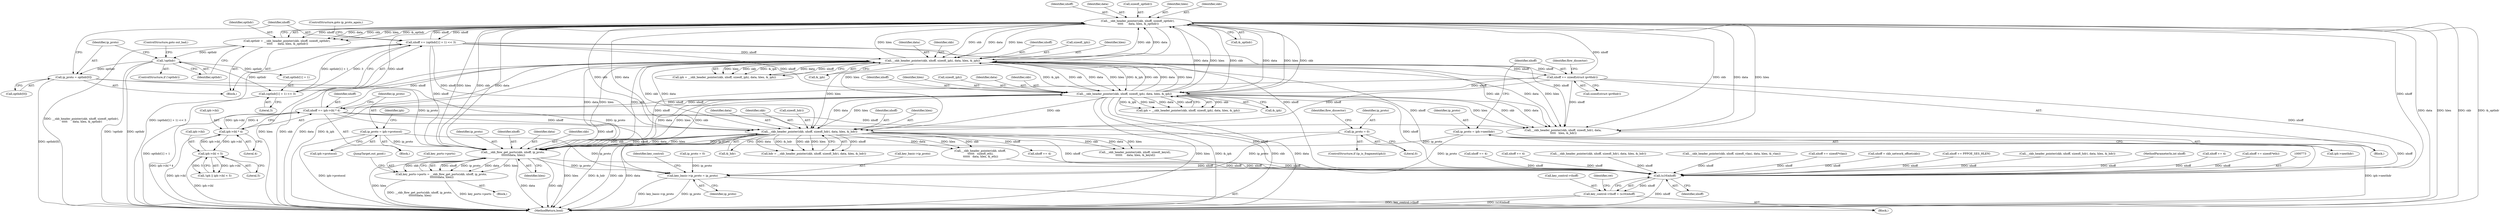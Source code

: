 digraph "0_linux_a6e544b0a88b53114bfa5a57e21b7be7a8dfc9d0@pointer" {
"1000747" [label="(Call,__skb_flow_get_ports(skb, nhoff, ip_proto,\n \t\t\t\t\t\t\tdata, hlen))"];
"1000684" [label="(Call,__skb_header_pointer(skb, nhoff, sizeof(_opthdr),\n \t\t\t\t\t      data, hlen, &_opthdr))"];
"1000272" [label="(Call,__skb_header_pointer(skb, nhoff, sizeof(_iph), data, hlen, &_iph))"];
"1000197" [label="(Call,__skb_header_pointer(skb, nhoff, sizeof(_iph), data, hlen, &_iph))"];
"1000290" [label="(Call,nhoff += sizeof(struct ipv6hdr))"];
"1000216" [label="(Call,nhoff += iph->ihl * 4)"];
"1000218" [label="(Call,iph->ihl * 4)"];
"1000210" [label="(Call,iph->ihl < 5)"];
"1000702" [label="(Call,nhoff += (opthdr[1] + 1) << 3)"];
"1000704" [label="(Call,(opthdr[1] + 1) << 3)"];
"1000694" [label="(Call,!opthdr)"];
"1000682" [label="(Call,opthdr = __skb_header_pointer(skb, nhoff, sizeof(_opthdr),\n \t\t\t\t\t      data, hlen, &_opthdr))"];
"1000544" [label="(Call,__skb_header_pointer(skb, nhoff, sizeof(_hdr), data, hlen, &_hdr))"];
"1000285" [label="(Call,ip_proto = iph->nexthdr)"];
"1000231" [label="(Call,ip_proto = 0)"];
"1000697" [label="(Call,ip_proto = opthdr[0])"];
"1000223" [label="(Call,ip_proto = iph->protocol)"];
"1000743" [label="(Call,key_ports->ports = __skb_flow_get_ports(skb, nhoff, ip_proto,\n \t\t\t\t\t\t\tdata, hlen))"];
"1000763" [label="(Call,key_basic->ip_proto = ip_proto)"];
"1000772" [label="(Call,(u16)nhoff)"];
"1000768" [label="(Call,key_control->thoff = (u16)nhoff)"];
"1000697" [label="(Call,ip_proto = opthdr[0])"];
"1000624" [label="(Call,nhoff += 4)"];
"1000219" [label="(Call,iph->ihl)"];
"1000274" [label="(Identifier,nhoff)"];
"1000272" [label="(Call,__skb_header_pointer(skb, nhoff, sizeof(_iph), data, hlen, &_iph))"];
"1000191" [label="(Block,)"];
"1000673" [label="(Block,)"];
"1000546" [label="(Identifier,nhoff)"];
"1000686" [label="(Identifier,nhoff)"];
"1000777" [label="(MethodReturn,bool)"];
"1000232" [label="(Identifier,ip_proto)"];
"1000682" [label="(Call,opthdr = __skb_header_pointer(skb, nhoff, sizeof(_opthdr),\n \t\t\t\t\t      data, hlen, &_opthdr))"];
"1000199" [label="(Identifier,nhoff)"];
"1000542" [label="(Call,hdr = __skb_header_pointer(skb, nhoff, sizeof(_hdr), data, hlen, &_hdr))"];
"1000772" [label="(Call,(u16)nhoff)"];
"1000291" [label="(Identifier,nhoff)"];
"1000292" [label="(Call,sizeof(struct ipv6hdr))"];
"1000691" [label="(Call,&_opthdr)"];
"1000275" [label="(Call,sizeof(_iph))"];
"1000750" [label="(Identifier,ip_proto)"];
"1000550" [label="(Identifier,hlen)"];
"1000704" [label="(Call,(opthdr[1] + 1) << 3)"];
"1000698" [label="(Identifier,ip_proto)"];
"1000689" [label="(Identifier,data)"];
"1000699" [label="(Call,opthdr[0])"];
"1000230" [label="(Identifier,iph)"];
"1000270" [label="(Call,iph = __skb_header_pointer(skb, nhoff, sizeof(_iph), data, hlen, &_iph))"];
"1000278" [label="(Identifier,hlen)"];
"1000222" [label="(Literal,4)"];
"1000549" [label="(Identifier,data)"];
"1000228" [label="(ControlStructure,if (ip_is_fragment(iph)))"];
"1000594" [label="(Call,__skb_header_pointer(skb, nhoff, sizeof(_keyid),\n \t\t\t\t\t\t     data, hlen, &_keyid))"];
"1000580" [label="(Call,nhoff += 4)"];
"1000702" [label="(Call,nhoff += (opthdr[1] + 1) << 3)"];
"1000736" [label="(Block,)"];
"1000693" [label="(ControlStructure,if (!opthdr))"];
"1000687" [label="(Call,sizeof(_opthdr))"];
"1000277" [label="(Identifier,data)"];
"1000286" [label="(Identifier,ip_proto)"];
"1000203" [label="(Identifier,hlen)"];
"1000211" [label="(Call,iph->ihl)"];
"1000290" [label="(Call,nhoff += sizeof(struct ipv6hdr))"];
"1000767" [label="(Identifier,ip_proto)"];
"1000427" [label="(Call,__skb_header_pointer(skb, nhoff, sizeof(_hdr), data, hlen, &_hdr))"];
"1000350" [label="(Call,__skb_header_pointer(skb, nhoff, sizeof(_vlan), data, hlen, &_vlan))"];
"1000695" [label="(Identifier,opthdr)"];
"1000385" [label="(Call,nhoff += sizeof(*vlan))"];
"1000769" [label="(Call,key_control->thoff)"];
"1000141" [label="(Call,nhoff = skb_network_offset(skb))"];
"1000752" [label="(Identifier,hlen)"];
"1000233" [label="(Literal,0)"];
"1000287" [label="(Call,iph->nexthdr)"];
"1000770" [label="(Identifier,key_control)"];
"1000551" [label="(Call,&_hdr)"];
"1000207" [label="(Call,!iph || iph->ihl < 5)"];
"1000743" [label="(Call,key_ports->ports = __skb_flow_get_ports(skb, nhoff, ip_proto,\n \t\t\t\t\t\t\tdata, hlen))"];
"1000237" [label="(Identifier,flow_dissector)"];
"1000231" [label="(Call,ip_proto = 0)"];
"1000646" [label="(Call,__skb_header_pointer(skb, nhoff,\n \t\t\t\t\t\t   sizeof(_eth),\n \t\t\t\t\t\t   data, hlen, &_eth))"];
"1000217" [label="(Identifier,nhoff)"];
"1000224" [label="(Identifier,ip_proto)"];
"1000225" [label="(Call,iph->protocol)"];
"1000774" [label="(Identifier,nhoff)"];
"1000690" [label="(Identifier,hlen)"];
"1000753" [label="(JumpTarget,out_good:)"];
"1000413" [label="(Call,nhoff += PPPOE_SES_HLEN)"];
"1000279" [label="(Call,&_iph)"];
"1000711" [label="(ControlStructure,goto ip_proto_again;)"];
"1000395" [label="(Call,__skb_header_pointer(skb, nhoff, sizeof(_hdr), data, hlen, &_hdr))"];
"1000296" [label="(Identifier,flow_dissector)"];
"1000200" [label="(Call,sizeof(_iph))"];
"1000545" [label="(Identifier,skb)"];
"1000472" [label="(Call,__skb_header_pointer(skb, nhoff, sizeof(_hdr), data,\n \t\t\t\t\t   hlen, &_hdr))"];
"1000547" [label="(Call,sizeof(_hdr))"];
"1000110" [label="(MethodParameterIn,int nhoff)"];
"1000195" [label="(Call,iph = __skb_header_pointer(skb, nhoff, sizeof(_iph), data, hlen, &_iph))"];
"1000633" [label="(Call,nhoff += 4)"];
"1000112" [label="(Block,)"];
"1000218" [label="(Call,iph->ihl * 4)"];
"1000223" [label="(Call,ip_proto = iph->protocol)"];
"1000120" [label="(Call,ip_proto = 0)"];
"1000202" [label="(Identifier,data)"];
"1000683" [label="(Identifier,opthdr)"];
"1000198" [label="(Identifier,skb)"];
"1000705" [label="(Call,opthdr[1] + 1)"];
"1000197" [label="(Call,__skb_header_pointer(skb, nhoff, sizeof(_iph), data, hlen, &_iph))"];
"1000273" [label="(Identifier,skb)"];
"1000768" [label="(Call,key_control->thoff = (u16)nhoff)"];
"1000749" [label="(Identifier,nhoff)"];
"1000265" [label="(Block,)"];
"1000696" [label="(ControlStructure,goto out_bad;)"];
"1000204" [label="(Call,&_iph)"];
"1000751" [label="(Identifier,data)"];
"1000747" [label="(Call,__skb_flow_get_ports(skb, nhoff, ip_proto,\n \t\t\t\t\t\t\tdata, hlen))"];
"1000214" [label="(Literal,5)"];
"1000216" [label="(Call,nhoff += iph->ihl * 4)"];
"1000664" [label="(Call,nhoff += sizeof(*eth))"];
"1000776" [label="(Identifier,ret)"];
"1000685" [label="(Identifier,skb)"];
"1000571" [label="(Call,nhoff += 4)"];
"1000210" [label="(Call,iph->ihl < 5)"];
"1000763" [label="(Call,key_basic->ip_proto = ip_proto)"];
"1000748" [label="(Identifier,skb)"];
"1000694" [label="(Call,!opthdr)"];
"1000544" [label="(Call,__skb_header_pointer(skb, nhoff, sizeof(_hdr), data, hlen, &_hdr))"];
"1000703" [label="(Identifier,nhoff)"];
"1000285" [label="(Call,ip_proto = iph->nexthdr)"];
"1000710" [label="(Literal,3)"];
"1000684" [label="(Call,__skb_header_pointer(skb, nhoff, sizeof(_opthdr),\n \t\t\t\t\t      data, hlen, &_opthdr))"];
"1000744" [label="(Call,key_ports->ports)"];
"1000764" [label="(Call,key_basic->ip_proto)"];
"1000747" -> "1000743"  [label="AST: "];
"1000747" -> "1000752"  [label="CFG: "];
"1000748" -> "1000747"  [label="AST: "];
"1000749" -> "1000747"  [label="AST: "];
"1000750" -> "1000747"  [label="AST: "];
"1000751" -> "1000747"  [label="AST: "];
"1000752" -> "1000747"  [label="AST: "];
"1000743" -> "1000747"  [label="CFG: "];
"1000747" -> "1000777"  [label="DDG: data"];
"1000747" -> "1000777"  [label="DDG: skb"];
"1000747" -> "1000777"  [label="DDG: hlen"];
"1000747" -> "1000743"  [label="DDG: nhoff"];
"1000747" -> "1000743"  [label="DDG: ip_proto"];
"1000747" -> "1000743"  [label="DDG: data"];
"1000747" -> "1000743"  [label="DDG: hlen"];
"1000747" -> "1000743"  [label="DDG: skb"];
"1000684" -> "1000747"  [label="DDG: skb"];
"1000684" -> "1000747"  [label="DDG: data"];
"1000684" -> "1000747"  [label="DDG: hlen"];
"1000272" -> "1000747"  [label="DDG: skb"];
"1000272" -> "1000747"  [label="DDG: data"];
"1000272" -> "1000747"  [label="DDG: hlen"];
"1000544" -> "1000747"  [label="DDG: skb"];
"1000544" -> "1000747"  [label="DDG: nhoff"];
"1000544" -> "1000747"  [label="DDG: data"];
"1000544" -> "1000747"  [label="DDG: hlen"];
"1000197" -> "1000747"  [label="DDG: skb"];
"1000197" -> "1000747"  [label="DDG: data"];
"1000197" -> "1000747"  [label="DDG: hlen"];
"1000290" -> "1000747"  [label="DDG: nhoff"];
"1000216" -> "1000747"  [label="DDG: nhoff"];
"1000702" -> "1000747"  [label="DDG: nhoff"];
"1000285" -> "1000747"  [label="DDG: ip_proto"];
"1000231" -> "1000747"  [label="DDG: ip_proto"];
"1000697" -> "1000747"  [label="DDG: ip_proto"];
"1000223" -> "1000747"  [label="DDG: ip_proto"];
"1000747" -> "1000763"  [label="DDG: ip_proto"];
"1000747" -> "1000772"  [label="DDG: nhoff"];
"1000684" -> "1000682"  [label="AST: "];
"1000684" -> "1000691"  [label="CFG: "];
"1000685" -> "1000684"  [label="AST: "];
"1000686" -> "1000684"  [label="AST: "];
"1000687" -> "1000684"  [label="AST: "];
"1000689" -> "1000684"  [label="AST: "];
"1000690" -> "1000684"  [label="AST: "];
"1000691" -> "1000684"  [label="AST: "];
"1000682" -> "1000684"  [label="CFG: "];
"1000684" -> "1000777"  [label="DDG: data"];
"1000684" -> "1000777"  [label="DDG: hlen"];
"1000684" -> "1000777"  [label="DDG: skb"];
"1000684" -> "1000777"  [label="DDG: &_opthdr"];
"1000684" -> "1000197"  [label="DDG: skb"];
"1000684" -> "1000197"  [label="DDG: data"];
"1000684" -> "1000197"  [label="DDG: hlen"];
"1000684" -> "1000272"  [label="DDG: skb"];
"1000684" -> "1000272"  [label="DDG: data"];
"1000684" -> "1000272"  [label="DDG: hlen"];
"1000684" -> "1000472"  [label="DDG: skb"];
"1000684" -> "1000472"  [label="DDG: data"];
"1000684" -> "1000472"  [label="DDG: hlen"];
"1000684" -> "1000544"  [label="DDG: skb"];
"1000684" -> "1000544"  [label="DDG: data"];
"1000684" -> "1000544"  [label="DDG: hlen"];
"1000684" -> "1000682"  [label="DDG: nhoff"];
"1000684" -> "1000682"  [label="DDG: data"];
"1000684" -> "1000682"  [label="DDG: skb"];
"1000684" -> "1000682"  [label="DDG: hlen"];
"1000684" -> "1000682"  [label="DDG: &_opthdr"];
"1000272" -> "1000684"  [label="DDG: skb"];
"1000272" -> "1000684"  [label="DDG: data"];
"1000272" -> "1000684"  [label="DDG: hlen"];
"1000197" -> "1000684"  [label="DDG: skb"];
"1000197" -> "1000684"  [label="DDG: data"];
"1000197" -> "1000684"  [label="DDG: hlen"];
"1000290" -> "1000684"  [label="DDG: nhoff"];
"1000216" -> "1000684"  [label="DDG: nhoff"];
"1000702" -> "1000684"  [label="DDG: nhoff"];
"1000684" -> "1000702"  [label="DDG: nhoff"];
"1000684" -> "1000772"  [label="DDG: nhoff"];
"1000272" -> "1000270"  [label="AST: "];
"1000272" -> "1000279"  [label="CFG: "];
"1000273" -> "1000272"  [label="AST: "];
"1000274" -> "1000272"  [label="AST: "];
"1000275" -> "1000272"  [label="AST: "];
"1000277" -> "1000272"  [label="AST: "];
"1000278" -> "1000272"  [label="AST: "];
"1000279" -> "1000272"  [label="AST: "];
"1000270" -> "1000272"  [label="CFG: "];
"1000272" -> "1000777"  [label="DDG: hlen"];
"1000272" -> "1000777"  [label="DDG: skb"];
"1000272" -> "1000777"  [label="DDG: data"];
"1000272" -> "1000777"  [label="DDG: &_iph"];
"1000272" -> "1000197"  [label="DDG: skb"];
"1000272" -> "1000197"  [label="DDG: data"];
"1000272" -> "1000197"  [label="DDG: hlen"];
"1000272" -> "1000197"  [label="DDG: &_iph"];
"1000272" -> "1000270"  [label="DDG: hlen"];
"1000272" -> "1000270"  [label="DDG: skb"];
"1000272" -> "1000270"  [label="DDG: &_iph"];
"1000272" -> "1000270"  [label="DDG: data"];
"1000272" -> "1000270"  [label="DDG: nhoff"];
"1000197" -> "1000272"  [label="DDG: skb"];
"1000197" -> "1000272"  [label="DDG: data"];
"1000197" -> "1000272"  [label="DDG: hlen"];
"1000197" -> "1000272"  [label="DDG: &_iph"];
"1000290" -> "1000272"  [label="DDG: nhoff"];
"1000216" -> "1000272"  [label="DDG: nhoff"];
"1000702" -> "1000272"  [label="DDG: nhoff"];
"1000272" -> "1000290"  [label="DDG: nhoff"];
"1000272" -> "1000472"  [label="DDG: skb"];
"1000272" -> "1000472"  [label="DDG: data"];
"1000272" -> "1000472"  [label="DDG: hlen"];
"1000272" -> "1000544"  [label="DDG: skb"];
"1000272" -> "1000544"  [label="DDG: data"];
"1000272" -> "1000544"  [label="DDG: hlen"];
"1000272" -> "1000772"  [label="DDG: nhoff"];
"1000197" -> "1000195"  [label="AST: "];
"1000197" -> "1000204"  [label="CFG: "];
"1000198" -> "1000197"  [label="AST: "];
"1000199" -> "1000197"  [label="AST: "];
"1000200" -> "1000197"  [label="AST: "];
"1000202" -> "1000197"  [label="AST: "];
"1000203" -> "1000197"  [label="AST: "];
"1000204" -> "1000197"  [label="AST: "];
"1000195" -> "1000197"  [label="CFG: "];
"1000197" -> "1000777"  [label="DDG: hlen"];
"1000197" -> "1000777"  [label="DDG: &_iph"];
"1000197" -> "1000777"  [label="DDG: skb"];
"1000197" -> "1000777"  [label="DDG: data"];
"1000197" -> "1000195"  [label="DDG: skb"];
"1000197" -> "1000195"  [label="DDG: &_iph"];
"1000197" -> "1000195"  [label="DDG: hlen"];
"1000197" -> "1000195"  [label="DDG: data"];
"1000197" -> "1000195"  [label="DDG: nhoff"];
"1000290" -> "1000197"  [label="DDG: nhoff"];
"1000216" -> "1000197"  [label="DDG: nhoff"];
"1000702" -> "1000197"  [label="DDG: nhoff"];
"1000197" -> "1000216"  [label="DDG: nhoff"];
"1000197" -> "1000472"  [label="DDG: skb"];
"1000197" -> "1000472"  [label="DDG: data"];
"1000197" -> "1000472"  [label="DDG: hlen"];
"1000197" -> "1000544"  [label="DDG: skb"];
"1000197" -> "1000544"  [label="DDG: data"];
"1000197" -> "1000544"  [label="DDG: hlen"];
"1000197" -> "1000772"  [label="DDG: nhoff"];
"1000290" -> "1000265"  [label="AST: "];
"1000290" -> "1000292"  [label="CFG: "];
"1000291" -> "1000290"  [label="AST: "];
"1000292" -> "1000290"  [label="AST: "];
"1000296" -> "1000290"  [label="CFG: "];
"1000290" -> "1000472"  [label="DDG: nhoff"];
"1000290" -> "1000544"  [label="DDG: nhoff"];
"1000290" -> "1000772"  [label="DDG: nhoff"];
"1000216" -> "1000191"  [label="AST: "];
"1000216" -> "1000218"  [label="CFG: "];
"1000217" -> "1000216"  [label="AST: "];
"1000218" -> "1000216"  [label="AST: "];
"1000224" -> "1000216"  [label="CFG: "];
"1000216" -> "1000777"  [label="DDG: iph->ihl * 4"];
"1000218" -> "1000216"  [label="DDG: iph->ihl"];
"1000218" -> "1000216"  [label="DDG: 4"];
"1000216" -> "1000472"  [label="DDG: nhoff"];
"1000216" -> "1000544"  [label="DDG: nhoff"];
"1000216" -> "1000772"  [label="DDG: nhoff"];
"1000218" -> "1000222"  [label="CFG: "];
"1000219" -> "1000218"  [label="AST: "];
"1000222" -> "1000218"  [label="AST: "];
"1000218" -> "1000777"  [label="DDG: iph->ihl"];
"1000218" -> "1000210"  [label="DDG: iph->ihl"];
"1000210" -> "1000218"  [label="DDG: iph->ihl"];
"1000210" -> "1000207"  [label="AST: "];
"1000210" -> "1000214"  [label="CFG: "];
"1000211" -> "1000210"  [label="AST: "];
"1000214" -> "1000210"  [label="AST: "];
"1000207" -> "1000210"  [label="CFG: "];
"1000210" -> "1000777"  [label="DDG: iph->ihl"];
"1000210" -> "1000207"  [label="DDG: iph->ihl"];
"1000210" -> "1000207"  [label="DDG: 5"];
"1000702" -> "1000673"  [label="AST: "];
"1000702" -> "1000704"  [label="CFG: "];
"1000703" -> "1000702"  [label="AST: "];
"1000704" -> "1000702"  [label="AST: "];
"1000711" -> "1000702"  [label="CFG: "];
"1000702" -> "1000777"  [label="DDG: (opthdr[1] + 1) << 3"];
"1000702" -> "1000472"  [label="DDG: nhoff"];
"1000702" -> "1000544"  [label="DDG: nhoff"];
"1000704" -> "1000702"  [label="DDG: opthdr[1] + 1"];
"1000704" -> "1000702"  [label="DDG: 3"];
"1000702" -> "1000772"  [label="DDG: nhoff"];
"1000704" -> "1000710"  [label="CFG: "];
"1000705" -> "1000704"  [label="AST: "];
"1000710" -> "1000704"  [label="AST: "];
"1000704" -> "1000777"  [label="DDG: opthdr[1] + 1"];
"1000694" -> "1000704"  [label="DDG: opthdr"];
"1000694" -> "1000693"  [label="AST: "];
"1000694" -> "1000695"  [label="CFG: "];
"1000695" -> "1000694"  [label="AST: "];
"1000696" -> "1000694"  [label="CFG: "];
"1000698" -> "1000694"  [label="CFG: "];
"1000694" -> "1000777"  [label="DDG: opthdr"];
"1000694" -> "1000777"  [label="DDG: !opthdr"];
"1000682" -> "1000694"  [label="DDG: opthdr"];
"1000694" -> "1000697"  [label="DDG: opthdr"];
"1000694" -> "1000705"  [label="DDG: opthdr"];
"1000682" -> "1000673"  [label="AST: "];
"1000683" -> "1000682"  [label="AST: "];
"1000695" -> "1000682"  [label="CFG: "];
"1000682" -> "1000777"  [label="DDG: __skb_header_pointer(skb, nhoff, sizeof(_opthdr),\n \t\t\t\t\t      data, hlen, &_opthdr)"];
"1000544" -> "1000542"  [label="AST: "];
"1000544" -> "1000551"  [label="CFG: "];
"1000545" -> "1000544"  [label="AST: "];
"1000546" -> "1000544"  [label="AST: "];
"1000547" -> "1000544"  [label="AST: "];
"1000549" -> "1000544"  [label="AST: "];
"1000550" -> "1000544"  [label="AST: "];
"1000551" -> "1000544"  [label="AST: "];
"1000542" -> "1000544"  [label="CFG: "];
"1000544" -> "1000777"  [label="DDG: hlen"];
"1000544" -> "1000777"  [label="DDG: &_hdr"];
"1000544" -> "1000777"  [label="DDG: skb"];
"1000544" -> "1000777"  [label="DDG: data"];
"1000544" -> "1000542"  [label="DDG: nhoff"];
"1000544" -> "1000542"  [label="DDG: data"];
"1000544" -> "1000542"  [label="DDG: &_hdr"];
"1000544" -> "1000542"  [label="DDG: skb"];
"1000544" -> "1000542"  [label="DDG: hlen"];
"1000544" -> "1000571"  [label="DDG: nhoff"];
"1000544" -> "1000594"  [label="DDG: skb"];
"1000544" -> "1000594"  [label="DDG: data"];
"1000544" -> "1000594"  [label="DDG: hlen"];
"1000544" -> "1000646"  [label="DDG: skb"];
"1000544" -> "1000646"  [label="DDG: data"];
"1000544" -> "1000646"  [label="DDG: hlen"];
"1000544" -> "1000772"  [label="DDG: nhoff"];
"1000285" -> "1000265"  [label="AST: "];
"1000285" -> "1000287"  [label="CFG: "];
"1000286" -> "1000285"  [label="AST: "];
"1000287" -> "1000285"  [label="AST: "];
"1000291" -> "1000285"  [label="CFG: "];
"1000285" -> "1000777"  [label="DDG: iph->nexthdr"];
"1000285" -> "1000763"  [label="DDG: ip_proto"];
"1000231" -> "1000228"  [label="AST: "];
"1000231" -> "1000233"  [label="CFG: "];
"1000232" -> "1000231"  [label="AST: "];
"1000233" -> "1000231"  [label="AST: "];
"1000237" -> "1000231"  [label="CFG: "];
"1000231" -> "1000763"  [label="DDG: ip_proto"];
"1000697" -> "1000673"  [label="AST: "];
"1000697" -> "1000699"  [label="CFG: "];
"1000698" -> "1000697"  [label="AST: "];
"1000699" -> "1000697"  [label="AST: "];
"1000703" -> "1000697"  [label="CFG: "];
"1000697" -> "1000777"  [label="DDG: opthdr[0]"];
"1000697" -> "1000763"  [label="DDG: ip_proto"];
"1000223" -> "1000191"  [label="AST: "];
"1000223" -> "1000225"  [label="CFG: "];
"1000224" -> "1000223"  [label="AST: "];
"1000225" -> "1000223"  [label="AST: "];
"1000230" -> "1000223"  [label="CFG: "];
"1000223" -> "1000777"  [label="DDG: iph->protocol"];
"1000223" -> "1000763"  [label="DDG: ip_proto"];
"1000743" -> "1000736"  [label="AST: "];
"1000744" -> "1000743"  [label="AST: "];
"1000753" -> "1000743"  [label="CFG: "];
"1000743" -> "1000777"  [label="DDG: key_ports->ports"];
"1000743" -> "1000777"  [label="DDG: __skb_flow_get_ports(skb, nhoff, ip_proto,\n \t\t\t\t\t\t\tdata, hlen)"];
"1000763" -> "1000112"  [label="AST: "];
"1000763" -> "1000767"  [label="CFG: "];
"1000764" -> "1000763"  [label="AST: "];
"1000767" -> "1000763"  [label="AST: "];
"1000770" -> "1000763"  [label="CFG: "];
"1000763" -> "1000777"  [label="DDG: ip_proto"];
"1000763" -> "1000777"  [label="DDG: key_basic->ip_proto"];
"1000120" -> "1000763"  [label="DDG: ip_proto"];
"1000772" -> "1000768"  [label="AST: "];
"1000772" -> "1000774"  [label="CFG: "];
"1000773" -> "1000772"  [label="AST: "];
"1000774" -> "1000772"  [label="AST: "];
"1000768" -> "1000772"  [label="CFG: "];
"1000772" -> "1000777"  [label="DDG: nhoff"];
"1000772" -> "1000768"  [label="DDG: nhoff"];
"1000385" -> "1000772"  [label="DDG: nhoff"];
"1000633" -> "1000772"  [label="DDG: nhoff"];
"1000427" -> "1000772"  [label="DDG: nhoff"];
"1000141" -> "1000772"  [label="DDG: nhoff"];
"1000395" -> "1000772"  [label="DDG: nhoff"];
"1000413" -> "1000772"  [label="DDG: nhoff"];
"1000594" -> "1000772"  [label="DDG: nhoff"];
"1000646" -> "1000772"  [label="DDG: nhoff"];
"1000472" -> "1000772"  [label="DDG: nhoff"];
"1000571" -> "1000772"  [label="DDG: nhoff"];
"1000580" -> "1000772"  [label="DDG: nhoff"];
"1000624" -> "1000772"  [label="DDG: nhoff"];
"1000350" -> "1000772"  [label="DDG: nhoff"];
"1000664" -> "1000772"  [label="DDG: nhoff"];
"1000110" -> "1000772"  [label="DDG: nhoff"];
"1000768" -> "1000112"  [label="AST: "];
"1000769" -> "1000768"  [label="AST: "];
"1000776" -> "1000768"  [label="CFG: "];
"1000768" -> "1000777"  [label="DDG: key_control->thoff"];
"1000768" -> "1000777"  [label="DDG: (u16)nhoff"];
}
